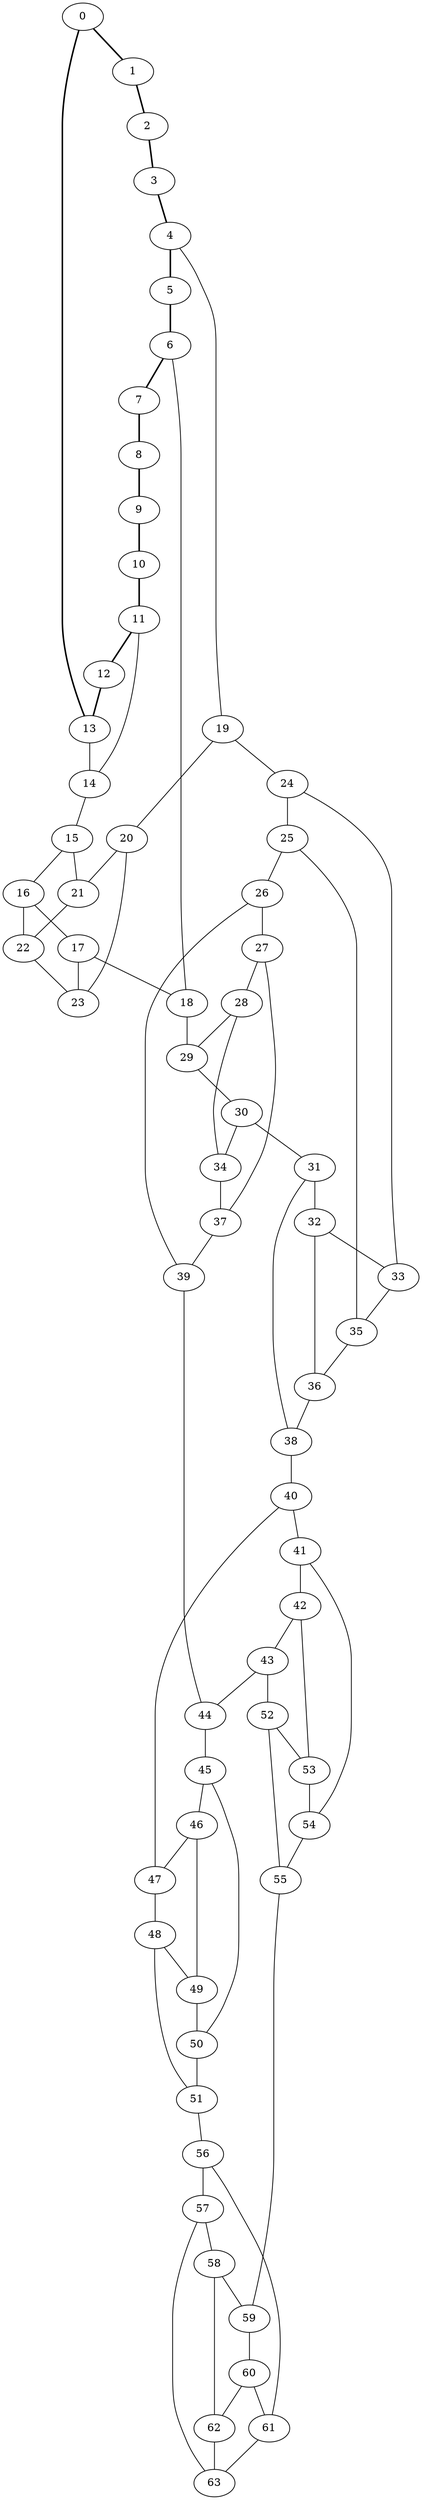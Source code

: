 //Inside of this graph isn't 3-connected
graph G {
0 [ pos = " 16.50,0.00!" ];
0 -- 1[style=bold];
0 -- 13[style=bold];
1 [ pos = " 14.87,7.16!" ];
1 -- 2[style=bold];
2 [ pos = " 10.29,12.90!" ];
2 -- 3[style=bold];
3 [ pos = " 3.67,16.09!" ];
3 -- 4[style=bold];
4 [ pos = " -3.67,16.09!" ];
4 -- 5[style=bold];
4 -- 19;
5 [ pos = " -10.29,12.90!" ];
5 -- 6[style=bold];
6 [ pos = " -14.87,7.16!" ];
6 -- 7[style=bold];
6 -- 18;
7 [ pos = " -16.50,0.00!" ];
7 -- 8[style=bold];
8 [ pos = " -14.87,-7.16!" ];
8 -- 9[style=bold];
9 [ pos = " -10.29,-12.90!" ];
9 -- 10[style=bold];
10 [ pos = " -3.67,-16.09!" ];
10 -- 11[style=bold];
11 [ pos = " 3.67,-16.09!" ];
11 -- 12[style=bold];
11 -- 14;
12 [ pos = " 10.29,-12.90!" ];
12 -- 13[style=bold];
13 [ pos = " 14.87,-7.16!" ];
13 -- 14;
14 -- 15;
15 -- 16;
15 -- 21;
16 -- 17;
16 -- 22;
17 -- 18;
17 -- 23;
18 -- 29;
19 -- 20;
19 -- 24;
20 -- 21;
20 -- 23;
21 -- 22;
22 -- 23;
24 -- 25;
24 -- 33;
25 -- 26;
25 -- 35;
26 -- 27;
26 -- 39;
27 -- 28;
27 -- 37;
28 -- 29;
28 -- 34;
29 -- 30;
30 -- 31;
30 -- 34;
31 -- 32;
31 -- 38;
32 -- 33;
32 -- 36;
33 -- 35;
34 -- 37;
35 -- 36;
36 -- 38;
37 -- 39;
38 -- 40;
39 -- 44;
40 -- 41;
40 -- 47;
41 -- 42;
41 -- 54;
42 -- 43;
42 -- 53;
43 -- 44;
43 -- 52;
44 -- 45;
45 -- 46;
45 -- 50;
46 -- 47;
46 -- 49;
47 -- 48;
48 -- 49;
48 -- 51;
49 -- 50;
50 -- 51;
51 -- 56;
52 -- 53;
52 -- 55;
53 -- 54;
54 -- 55;
55 -- 59;
56 -- 57;
56 -- 61;
57 -- 58;
57 -- 63;
58 -- 59;
58 -- 62;
59 -- 60;
60 -- 61;
60 -- 62;
61 -- 63;
62 -- 63;
}
